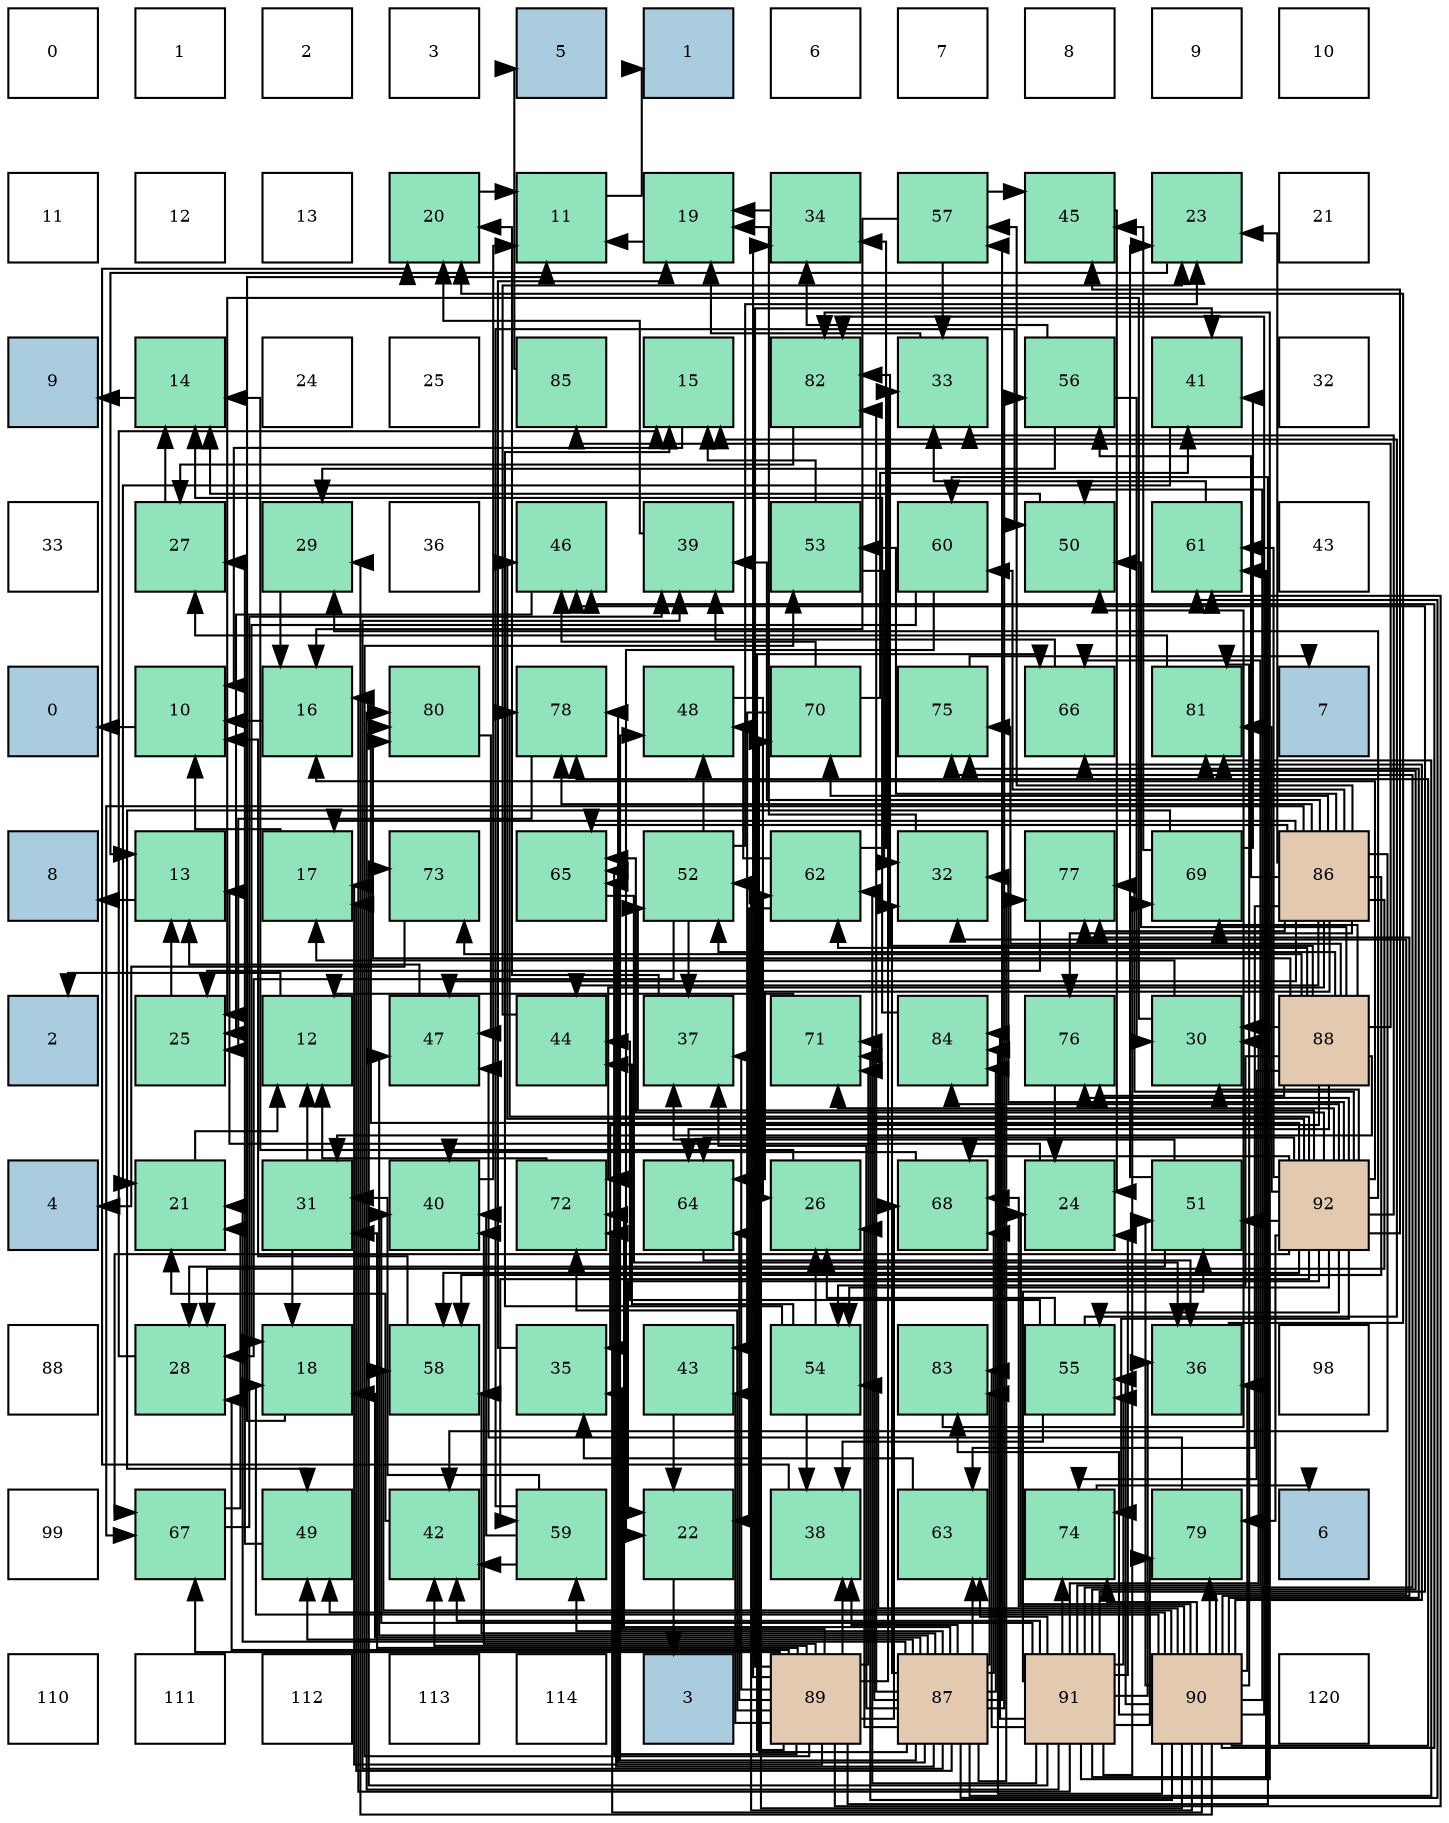 digraph layout{
 rankdir=TB;
 splines=ortho;
 node [style=filled shape=square fixedsize=true width=0.6];
0[label="0", fontsize=8, fillcolor="#ffffff"];
1[label="1", fontsize=8, fillcolor="#ffffff"];
2[label="2", fontsize=8, fillcolor="#ffffff"];
3[label="3", fontsize=8, fillcolor="#ffffff"];
4[label="5", fontsize=8, fillcolor="#a9ccde"];
5[label="1", fontsize=8, fillcolor="#a9ccde"];
6[label="6", fontsize=8, fillcolor="#ffffff"];
7[label="7", fontsize=8, fillcolor="#ffffff"];
8[label="8", fontsize=8, fillcolor="#ffffff"];
9[label="9", fontsize=8, fillcolor="#ffffff"];
10[label="10", fontsize=8, fillcolor="#ffffff"];
11[label="11", fontsize=8, fillcolor="#ffffff"];
12[label="12", fontsize=8, fillcolor="#ffffff"];
13[label="13", fontsize=8, fillcolor="#ffffff"];
14[label="20", fontsize=8, fillcolor="#91e3bb"];
15[label="11", fontsize=8, fillcolor="#91e3bb"];
16[label="19", fontsize=8, fillcolor="#91e3bb"];
17[label="34", fontsize=8, fillcolor="#91e3bb"];
18[label="57", fontsize=8, fillcolor="#91e3bb"];
19[label="45", fontsize=8, fillcolor="#91e3bb"];
20[label="23", fontsize=8, fillcolor="#91e3bb"];
21[label="21", fontsize=8, fillcolor="#ffffff"];
22[label="9", fontsize=8, fillcolor="#a9ccde"];
23[label="14", fontsize=8, fillcolor="#91e3bb"];
24[label="24", fontsize=8, fillcolor="#ffffff"];
25[label="25", fontsize=8, fillcolor="#ffffff"];
26[label="85", fontsize=8, fillcolor="#91e3bb"];
27[label="15", fontsize=8, fillcolor="#91e3bb"];
28[label="82", fontsize=8, fillcolor="#91e3bb"];
29[label="33", fontsize=8, fillcolor="#91e3bb"];
30[label="56", fontsize=8, fillcolor="#91e3bb"];
31[label="41", fontsize=8, fillcolor="#91e3bb"];
32[label="32", fontsize=8, fillcolor="#ffffff"];
33[label="33", fontsize=8, fillcolor="#ffffff"];
34[label="27", fontsize=8, fillcolor="#91e3bb"];
35[label="29", fontsize=8, fillcolor="#91e3bb"];
36[label="36", fontsize=8, fillcolor="#ffffff"];
37[label="46", fontsize=8, fillcolor="#91e3bb"];
38[label="39", fontsize=8, fillcolor="#91e3bb"];
39[label="53", fontsize=8, fillcolor="#91e3bb"];
40[label="60", fontsize=8, fillcolor="#91e3bb"];
41[label="50", fontsize=8, fillcolor="#91e3bb"];
42[label="61", fontsize=8, fillcolor="#91e3bb"];
43[label="43", fontsize=8, fillcolor="#ffffff"];
44[label="0", fontsize=8, fillcolor="#a9ccde"];
45[label="10", fontsize=8, fillcolor="#91e3bb"];
46[label="16", fontsize=8, fillcolor="#91e3bb"];
47[label="80", fontsize=8, fillcolor="#91e3bb"];
48[label="78", fontsize=8, fillcolor="#91e3bb"];
49[label="48", fontsize=8, fillcolor="#91e3bb"];
50[label="70", fontsize=8, fillcolor="#91e3bb"];
51[label="75", fontsize=8, fillcolor="#91e3bb"];
52[label="66", fontsize=8, fillcolor="#91e3bb"];
53[label="81", fontsize=8, fillcolor="#91e3bb"];
54[label="7", fontsize=8, fillcolor="#a9ccde"];
55[label="8", fontsize=8, fillcolor="#a9ccde"];
56[label="13", fontsize=8, fillcolor="#91e3bb"];
57[label="17", fontsize=8, fillcolor="#91e3bb"];
58[label="73", fontsize=8, fillcolor="#91e3bb"];
59[label="65", fontsize=8, fillcolor="#91e3bb"];
60[label="52", fontsize=8, fillcolor="#91e3bb"];
61[label="62", fontsize=8, fillcolor="#91e3bb"];
62[label="32", fontsize=8, fillcolor="#91e3bb"];
63[label="77", fontsize=8, fillcolor="#91e3bb"];
64[label="69", fontsize=8, fillcolor="#91e3bb"];
65[label="86", fontsize=8, fillcolor="#e3c9af"];
66[label="2", fontsize=8, fillcolor="#a9ccde"];
67[label="25", fontsize=8, fillcolor="#91e3bb"];
68[label="12", fontsize=8, fillcolor="#91e3bb"];
69[label="47", fontsize=8, fillcolor="#91e3bb"];
70[label="44", fontsize=8, fillcolor="#91e3bb"];
71[label="37", fontsize=8, fillcolor="#91e3bb"];
72[label="71", fontsize=8, fillcolor="#91e3bb"];
73[label="84", fontsize=8, fillcolor="#91e3bb"];
74[label="76", fontsize=8, fillcolor="#91e3bb"];
75[label="30", fontsize=8, fillcolor="#91e3bb"];
76[label="88", fontsize=8, fillcolor="#e3c9af"];
77[label="4", fontsize=8, fillcolor="#a9ccde"];
78[label="21", fontsize=8, fillcolor="#91e3bb"];
79[label="31", fontsize=8, fillcolor="#91e3bb"];
80[label="40", fontsize=8, fillcolor="#91e3bb"];
81[label="72", fontsize=8, fillcolor="#91e3bb"];
82[label="64", fontsize=8, fillcolor="#91e3bb"];
83[label="26", fontsize=8, fillcolor="#91e3bb"];
84[label="68", fontsize=8, fillcolor="#91e3bb"];
85[label="24", fontsize=8, fillcolor="#91e3bb"];
86[label="51", fontsize=8, fillcolor="#91e3bb"];
87[label="92", fontsize=8, fillcolor="#e3c9af"];
88[label="88", fontsize=8, fillcolor="#ffffff"];
89[label="28", fontsize=8, fillcolor="#91e3bb"];
90[label="18", fontsize=8, fillcolor="#91e3bb"];
91[label="58", fontsize=8, fillcolor="#91e3bb"];
92[label="35", fontsize=8, fillcolor="#91e3bb"];
93[label="43", fontsize=8, fillcolor="#91e3bb"];
94[label="54", fontsize=8, fillcolor="#91e3bb"];
95[label="83", fontsize=8, fillcolor="#91e3bb"];
96[label="55", fontsize=8, fillcolor="#91e3bb"];
97[label="36", fontsize=8, fillcolor="#91e3bb"];
98[label="98", fontsize=8, fillcolor="#ffffff"];
99[label="99", fontsize=8, fillcolor="#ffffff"];
100[label="67", fontsize=8, fillcolor="#91e3bb"];
101[label="49", fontsize=8, fillcolor="#91e3bb"];
102[label="42", fontsize=8, fillcolor="#91e3bb"];
103[label="59", fontsize=8, fillcolor="#91e3bb"];
104[label="22", fontsize=8, fillcolor="#91e3bb"];
105[label="38", fontsize=8, fillcolor="#91e3bb"];
106[label="63", fontsize=8, fillcolor="#91e3bb"];
107[label="74", fontsize=8, fillcolor="#91e3bb"];
108[label="79", fontsize=8, fillcolor="#91e3bb"];
109[label="6", fontsize=8, fillcolor="#a9ccde"];
110[label="110", fontsize=8, fillcolor="#ffffff"];
111[label="111", fontsize=8, fillcolor="#ffffff"];
112[label="112", fontsize=8, fillcolor="#ffffff"];
113[label="113", fontsize=8, fillcolor="#ffffff"];
114[label="114", fontsize=8, fillcolor="#ffffff"];
115[label="3", fontsize=8, fillcolor="#a9ccde"];
116[label="89", fontsize=8, fillcolor="#e3c9af"];
117[label="87", fontsize=8, fillcolor="#e3c9af"];
118[label="91", fontsize=8, fillcolor="#e3c9af"];
119[label="90", fontsize=8, fillcolor="#e3c9af"];
120[label="120", fontsize=8, fillcolor="#ffffff"];
edge [constraint=false, style=vis];45 -> 44;
15 -> 5;
68 -> 66;
56 -> 55;
23 -> 22;
27 -> 45;
46 -> 45;
57 -> 45;
90 -> 15;
16 -> 15;
14 -> 15;
78 -> 68;
104 -> 115;
20 -> 56;
85 -> 56;
67 -> 56;
83 -> 23;
34 -> 23;
89 -> 27;
35 -> 46;
75 -> 57;
75 -> 67;
79 -> 68;
79 -> 90;
62 -> 16;
29 -> 16;
17 -> 16;
92 -> 16;
97 -> 14;
71 -> 14;
105 -> 14;
38 -> 14;
80 -> 15;
31 -> 78;
102 -> 78;
93 -> 104;
70 -> 20;
19 -> 85;
37 -> 67;
69 -> 56;
49 -> 83;
101 -> 34;
41 -> 23;
86 -> 20;
86 -> 89;
86 -> 71;
60 -> 20;
60 -> 89;
60 -> 71;
60 -> 49;
39 -> 27;
39 -> 62;
94 -> 27;
94 -> 83;
94 -> 105;
94 -> 70;
96 -> 27;
96 -> 83;
96 -> 105;
96 -> 70;
30 -> 35;
30 -> 75;
30 -> 17;
18 -> 46;
18 -> 29;
18 -> 19;
91 -> 45;
103 -> 79;
103 -> 80;
103 -> 102;
103 -> 41;
40 -> 90;
40 -> 104;
42 -> 29;
61 -> 104;
61 -> 17;
61 -> 49;
106 -> 92;
82 -> 97;
59 -> 97;
52 -> 38;
100 -> 78;
100 -> 38;
84 -> 80;
64 -> 31;
64 -> 19;
64 -> 101;
50 -> 31;
50 -> 93;
50 -> 37;
72 -> 68;
81 -> 68;
58 -> 77;
107 -> 109;
51 -> 54;
74 -> 85;
63 -> 67;
48 -> 67;
108 -> 69;
47 -> 69;
53 -> 34;
28 -> 34;
95 -> 41;
73 -> 23;
26 -> 4;
65 -> 57;
65 -> 20;
65 -> 89;
65 -> 38;
65 -> 102;
65 -> 70;
65 -> 69;
65 -> 39;
65 -> 30;
65 -> 18;
65 -> 91;
65 -> 40;
65 -> 106;
65 -> 82;
65 -> 59;
65 -> 100;
65 -> 50;
65 -> 81;
65 -> 74;
65 -> 63;
65 -> 48;
117 -> 57;
117 -> 90;
117 -> 78;
117 -> 83;
117 -> 62;
117 -> 71;
117 -> 105;
117 -> 38;
117 -> 69;
117 -> 49;
117 -> 101;
117 -> 30;
117 -> 18;
117 -> 91;
117 -> 103;
117 -> 42;
117 -> 106;
117 -> 59;
117 -> 84;
117 -> 50;
117 -> 72;
117 -> 81;
117 -> 63;
117 -> 48;
117 -> 53;
117 -> 28;
117 -> 95;
117 -> 73;
76 -> 75;
76 -> 79;
76 -> 92;
76 -> 41;
76 -> 60;
76 -> 94;
76 -> 61;
76 -> 82;
76 -> 64;
76 -> 58;
76 -> 107;
76 -> 51;
76 -> 74;
76 -> 47;
76 -> 28;
76 -> 26;
116 -> 57;
116 -> 89;
116 -> 79;
116 -> 29;
116 -> 17;
116 -> 92;
116 -> 71;
116 -> 105;
116 -> 80;
116 -> 31;
116 -> 102;
116 -> 93;
116 -> 39;
116 -> 40;
116 -> 42;
116 -> 82;
116 -> 59;
116 -> 52;
116 -> 100;
116 -> 84;
116 -> 72;
116 -> 81;
119 -> 90;
119 -> 85;
119 -> 35;
119 -> 62;
119 -> 97;
119 -> 37;
119 -> 101;
119 -> 41;
119 -> 86;
119 -> 60;
119 -> 94;
119 -> 96;
119 -> 91;
119 -> 61;
119 -> 52;
119 -> 84;
119 -> 72;
119 -> 81;
119 -> 107;
119 -> 51;
119 -> 63;
119 -> 48;
119 -> 108;
119 -> 53;
119 -> 28;
119 -> 95;
119 -> 73;
118 -> 46;
118 -> 85;
118 -> 75;
118 -> 97;
118 -> 80;
118 -> 102;
118 -> 37;
118 -> 86;
118 -> 96;
118 -> 42;
118 -> 61;
118 -> 106;
118 -> 52;
118 -> 64;
118 -> 58;
118 -> 107;
118 -> 51;
118 -> 108;
118 -> 47;
118 -> 53;
118 -> 28;
118 -> 95;
118 -> 73;
87 -> 46;
87 -> 104;
87 -> 35;
87 -> 75;
87 -> 62;
87 -> 29;
87 -> 19;
87 -> 37;
87 -> 86;
87 -> 60;
87 -> 94;
87 -> 96;
87 -> 91;
87 -> 103;
87 -> 42;
87 -> 82;
87 -> 59;
87 -> 100;
87 -> 84;
87 -> 72;
87 -> 107;
87 -> 74;
87 -> 63;
87 -> 48;
87 -> 108;
87 -> 47;
87 -> 53;
87 -> 73;
edge [constraint=true, style=invis];
0 -> 11 -> 22 -> 33 -> 44 -> 55 -> 66 -> 77 -> 88 -> 99 -> 110;
1 -> 12 -> 23 -> 34 -> 45 -> 56 -> 67 -> 78 -> 89 -> 100 -> 111;
2 -> 13 -> 24 -> 35 -> 46 -> 57 -> 68 -> 79 -> 90 -> 101 -> 112;
3 -> 14 -> 25 -> 36 -> 47 -> 58 -> 69 -> 80 -> 91 -> 102 -> 113;
4 -> 15 -> 26 -> 37 -> 48 -> 59 -> 70 -> 81 -> 92 -> 103 -> 114;
5 -> 16 -> 27 -> 38 -> 49 -> 60 -> 71 -> 82 -> 93 -> 104 -> 115;
6 -> 17 -> 28 -> 39 -> 50 -> 61 -> 72 -> 83 -> 94 -> 105 -> 116;
7 -> 18 -> 29 -> 40 -> 51 -> 62 -> 73 -> 84 -> 95 -> 106 -> 117;
8 -> 19 -> 30 -> 41 -> 52 -> 63 -> 74 -> 85 -> 96 -> 107 -> 118;
9 -> 20 -> 31 -> 42 -> 53 -> 64 -> 75 -> 86 -> 97 -> 108 -> 119;
10 -> 21 -> 32 -> 43 -> 54 -> 65 -> 76 -> 87 -> 98 -> 109 -> 120;
rank = same {0 -> 1 -> 2 -> 3 -> 4 -> 5 -> 6 -> 7 -> 8 -> 9 -> 10};
rank = same {11 -> 12 -> 13 -> 14 -> 15 -> 16 -> 17 -> 18 -> 19 -> 20 -> 21};
rank = same {22 -> 23 -> 24 -> 25 -> 26 -> 27 -> 28 -> 29 -> 30 -> 31 -> 32};
rank = same {33 -> 34 -> 35 -> 36 -> 37 -> 38 -> 39 -> 40 -> 41 -> 42 -> 43};
rank = same {44 -> 45 -> 46 -> 47 -> 48 -> 49 -> 50 -> 51 -> 52 -> 53 -> 54};
rank = same {55 -> 56 -> 57 -> 58 -> 59 -> 60 -> 61 -> 62 -> 63 -> 64 -> 65};
rank = same {66 -> 67 -> 68 -> 69 -> 70 -> 71 -> 72 -> 73 -> 74 -> 75 -> 76};
rank = same {77 -> 78 -> 79 -> 80 -> 81 -> 82 -> 83 -> 84 -> 85 -> 86 -> 87};
rank = same {88 -> 89 -> 90 -> 91 -> 92 -> 93 -> 94 -> 95 -> 96 -> 97 -> 98};
rank = same {99 -> 100 -> 101 -> 102 -> 103 -> 104 -> 105 -> 106 -> 107 -> 108 -> 109};
rank = same {110 -> 111 -> 112 -> 113 -> 114 -> 115 -> 116 -> 117 -> 118 -> 119 -> 120};
}